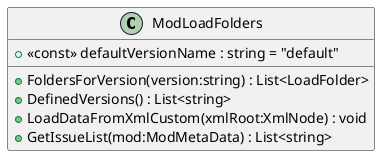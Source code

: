 @startuml
class ModLoadFolders {
    + <<const>> defaultVersionName : string = "default"
    + FoldersForVersion(version:string) : List<LoadFolder>
    + DefinedVersions() : List<string>
    + LoadDataFromXmlCustom(xmlRoot:XmlNode) : void
    + GetIssueList(mod:ModMetaData) : List<string>
}
@enduml
